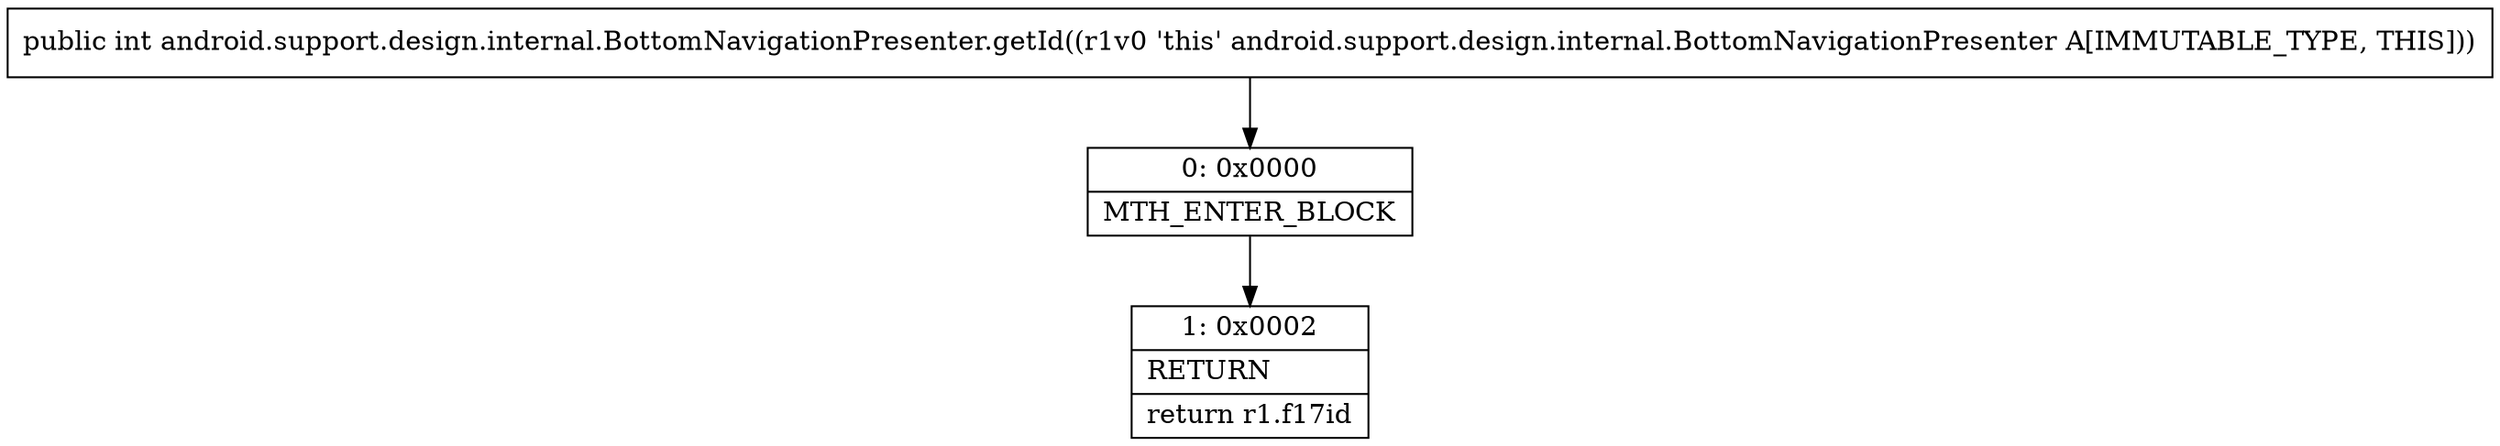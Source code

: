 digraph "CFG forandroid.support.design.internal.BottomNavigationPresenter.getId()I" {
Node_0 [shape=record,label="{0\:\ 0x0000|MTH_ENTER_BLOCK\l}"];
Node_1 [shape=record,label="{1\:\ 0x0002|RETURN\l|return r1.f17id\l}"];
MethodNode[shape=record,label="{public int android.support.design.internal.BottomNavigationPresenter.getId((r1v0 'this' android.support.design.internal.BottomNavigationPresenter A[IMMUTABLE_TYPE, THIS])) }"];
MethodNode -> Node_0;
Node_0 -> Node_1;
}

